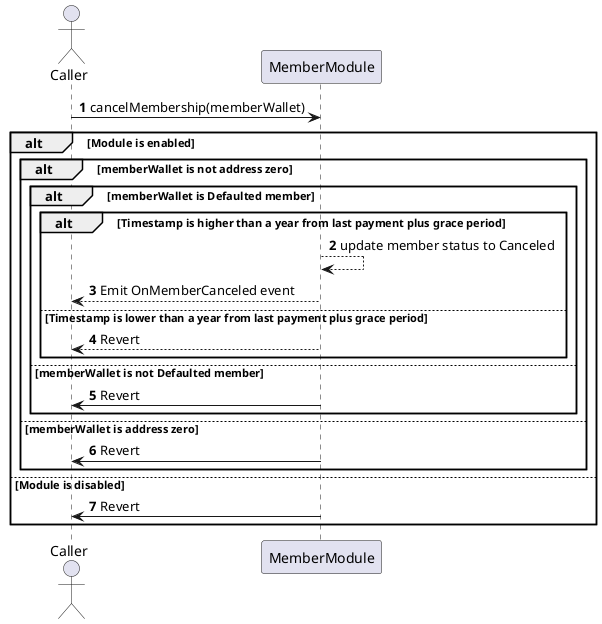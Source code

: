 @startuml Cancel membership
autonumber

actor Caller

Caller -> MemberModule: cancelMembership(memberWallet)

alt Module is enabled
    alt memberWallet is not address zero
        alt memberWallet is Defaulted member        
            alt Timestamp is higher than a year from last payment plus grace period

                MemberModule --> MemberModule: update member status to Canceled
                MemberModule --> Caller: Emit OnMemberCanceled event

            else Timestamp is lower than a year from last payment plus grace period
                MemberModule --> Caller: Revert
            end

        else memberWallet is not Defaulted member
            MemberModule -> Caller: Revert
        end

    else memberWallet is address zero
        MemberModule -> Caller: Revert
    end

else Module is disabled
    MemberModule -> Caller: Revert
end

@enduml    
